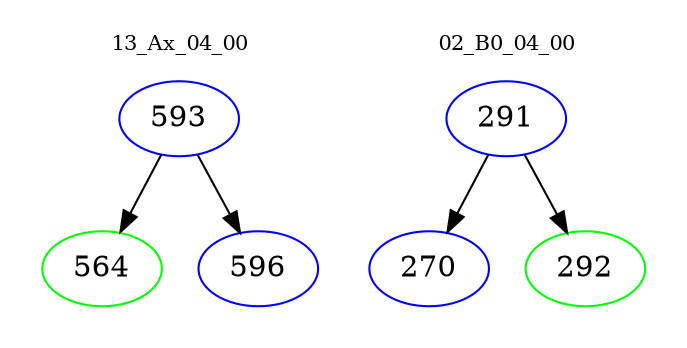 digraph{
subgraph cluster_0 {
color = white
label = "13_Ax_04_00";
fontsize=10;
T0_593 [label="593", color="blue"]
T0_593 -> T0_564 [color="black"]
T0_564 [label="564", color="green"]
T0_593 -> T0_596 [color="black"]
T0_596 [label="596", color="blue"]
}
subgraph cluster_1 {
color = white
label = "02_B0_04_00";
fontsize=10;
T1_291 [label="291", color="blue"]
T1_291 -> T1_270 [color="black"]
T1_270 [label="270", color="blue"]
T1_291 -> T1_292 [color="black"]
T1_292 [label="292", color="green"]
}
}
